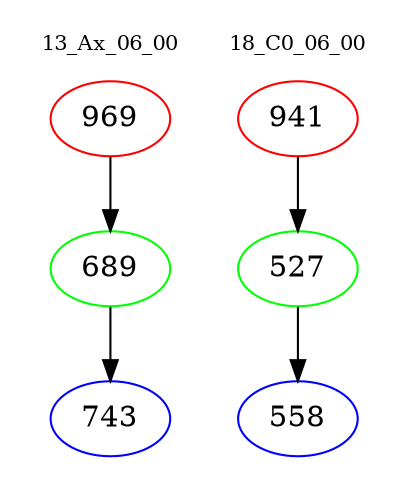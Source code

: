 digraph{
subgraph cluster_0 {
color = white
label = "13_Ax_06_00";
fontsize=10;
T0_969 [label="969", color="red"]
T0_969 -> T0_689 [color="black"]
T0_689 [label="689", color="green"]
T0_689 -> T0_743 [color="black"]
T0_743 [label="743", color="blue"]
}
subgraph cluster_1 {
color = white
label = "18_C0_06_00";
fontsize=10;
T1_941 [label="941", color="red"]
T1_941 -> T1_527 [color="black"]
T1_527 [label="527", color="green"]
T1_527 -> T1_558 [color="black"]
T1_558 [label="558", color="blue"]
}
}
